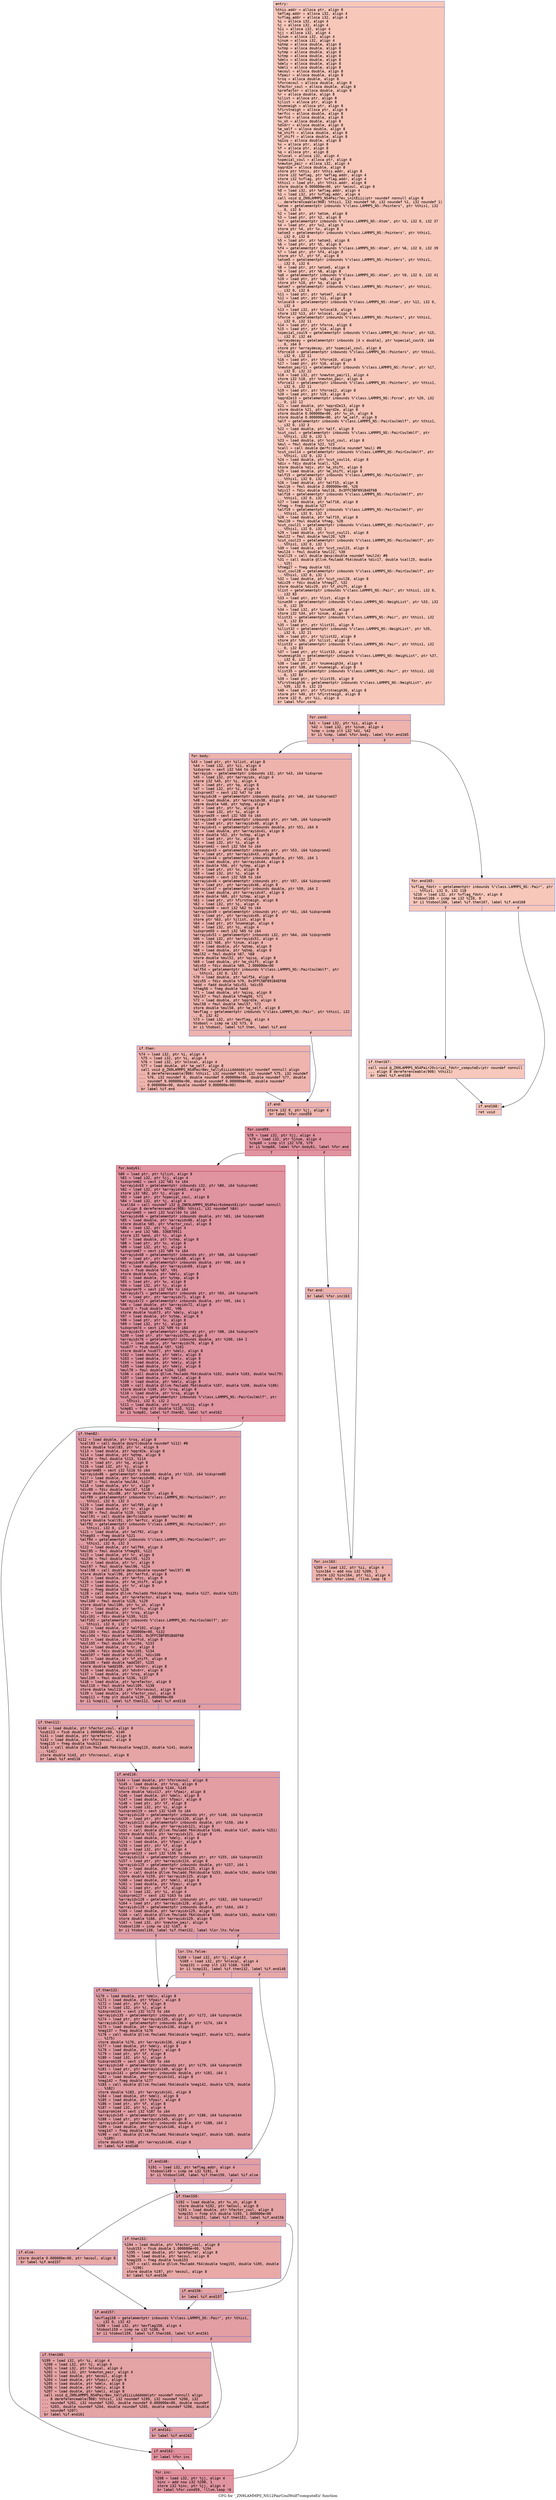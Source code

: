 digraph "CFG for '_ZN9LAMMPS_NS12PairCoulWolf7computeEii' function" {
	label="CFG for '_ZN9LAMMPS_NS12PairCoulWolf7computeEii' function";

	Node0x55aa339c49e0 [shape=record,color="#3d50c3ff", style=filled, fillcolor="#ec7f6370" fontname="Courier",label="{entry:\l|  %this.addr = alloca ptr, align 8\l  %eflag.addr = alloca i32, align 4\l  %vflag.addr = alloca i32, align 4\l  %i = alloca i32, align 4\l  %j = alloca i32, align 4\l  %ii = alloca i32, align 4\l  %jj = alloca i32, align 4\l  %inum = alloca i32, align 4\l  %jnum = alloca i32, align 4\l  %qtmp = alloca double, align 8\l  %xtmp = alloca double, align 8\l  %ytmp = alloca double, align 8\l  %ztmp = alloca double, align 8\l  %delx = alloca double, align 8\l  %dely = alloca double, align 8\l  %delz = alloca double, align 8\l  %ecoul = alloca double, align 8\l  %fpair = alloca double, align 8\l  %rsq = alloca double, align 8\l  %forcecoul = alloca double, align 8\l  %factor_coul = alloca double, align 8\l  %prefactor = alloca double, align 8\l  %r = alloca double, align 8\l  %ilist = alloca ptr, align 8\l  %jlist = alloca ptr, align 8\l  %numneigh = alloca ptr, align 8\l  %firstneigh = alloca ptr, align 8\l  %erfcc = alloca double, align 8\l  %erfcd = alloca double, align 8\l  %v_sh = alloca double, align 8\l  %dvdrr = alloca double, align 8\l  %e_self = alloca double, align 8\l  %e_shift = alloca double, align 8\l  %f_shift = alloca double, align 8\l  %qisq = alloca double, align 8\l  %x = alloca ptr, align 8\l  %f = alloca ptr, align 8\l  %q = alloca ptr, align 8\l  %nlocal = alloca i32, align 4\l  %special_coul = alloca ptr, align 8\l  %newton_pair = alloca i32, align 4\l  %qqrd2e = alloca double, align 8\l  store ptr %this, ptr %this.addr, align 8\l  store i32 %eflag, ptr %eflag.addr, align 4\l  store i32 %vflag, ptr %vflag.addr, align 4\l  %this1 = load ptr, ptr %this.addr, align 8\l  store double 0.000000e+00, ptr %ecoul, align 8\l  %0 = load i32, ptr %eflag.addr, align 4\l  %1 = load i32, ptr %vflag.addr, align 4\l  call void @_ZN9LAMMPS_NS4Pair7ev_initEiii(ptr noundef nonnull align 8\l... dereferenceable(908) %this1, i32 noundef %0, i32 noundef %1, i32 noundef 1)\l  %atom = getelementptr inbounds %\"class.LAMMPS_NS::Pointers\", ptr %this1, i32\l... 0, i32 6\l  %2 = load ptr, ptr %atom, align 8\l  %3 = load ptr, ptr %2, align 8\l  %x2 = getelementptr inbounds %\"class.LAMMPS_NS::Atom\", ptr %3, i32 0, i32 37\l  %4 = load ptr, ptr %x2, align 8\l  store ptr %4, ptr %x, align 8\l  %atom3 = getelementptr inbounds %\"class.LAMMPS_NS::Pointers\", ptr %this1,\l... i32 0, i32 6\l  %5 = load ptr, ptr %atom3, align 8\l  %6 = load ptr, ptr %5, align 8\l  %f4 = getelementptr inbounds %\"class.LAMMPS_NS::Atom\", ptr %6, i32 0, i32 39\l  %7 = load ptr, ptr %f4, align 8\l  store ptr %7, ptr %f, align 8\l  %atom5 = getelementptr inbounds %\"class.LAMMPS_NS::Pointers\", ptr %this1,\l... i32 0, i32 6\l  %8 = load ptr, ptr %atom5, align 8\l  %9 = load ptr, ptr %8, align 8\l  %q6 = getelementptr inbounds %\"class.LAMMPS_NS::Atom\", ptr %9, i32 0, i32 41\l  %10 = load ptr, ptr %q6, align 8\l  store ptr %10, ptr %q, align 8\l  %atom7 = getelementptr inbounds %\"class.LAMMPS_NS::Pointers\", ptr %this1,\l... i32 0, i32 6\l  %11 = load ptr, ptr %atom7, align 8\l  %12 = load ptr, ptr %11, align 8\l  %nlocal8 = getelementptr inbounds %\"class.LAMMPS_NS::Atom\", ptr %12, i32 0,\l... i32 4\l  %13 = load i32, ptr %nlocal8, align 8\l  store i32 %13, ptr %nlocal, align 4\l  %force = getelementptr inbounds %\"class.LAMMPS_NS::Pointers\", ptr %this1,\l... i32 0, i32 11\l  %14 = load ptr, ptr %force, align 8\l  %15 = load ptr, ptr %14, align 8\l  %special_coul9 = getelementptr inbounds %\"class.LAMMPS_NS::Force\", ptr %15,\l... i32 0, i32 44\l  %arraydecay = getelementptr inbounds [4 x double], ptr %special_coul9, i64\l... 0, i64 0\l  store ptr %arraydecay, ptr %special_coul, align 8\l  %force10 = getelementptr inbounds %\"class.LAMMPS_NS::Pointers\", ptr %this1,\l... i32 0, i32 11\l  %16 = load ptr, ptr %force10, align 8\l  %17 = load ptr, ptr %16, align 8\l  %newton_pair11 = getelementptr inbounds %\"class.LAMMPS_NS::Force\", ptr %17,\l... i32 0, i32 22\l  %18 = load i32, ptr %newton_pair11, align 4\l  store i32 %18, ptr %newton_pair, align 4\l  %force12 = getelementptr inbounds %\"class.LAMMPS_NS::Pointers\", ptr %this1,\l... i32 0, i32 11\l  %19 = load ptr, ptr %force12, align 8\l  %20 = load ptr, ptr %19, align 8\l  %qqrd2e13 = getelementptr inbounds %\"class.LAMMPS_NS::Force\", ptr %20, i32\l... 0, i32 12\l  %21 = load double, ptr %qqrd2e13, align 8\l  store double %21, ptr %qqrd2e, align 8\l  store double 0.000000e+00, ptr %v_sh, align 8\l  store double 0.000000e+00, ptr %e_self, align 8\l  %alf = getelementptr inbounds %\"class.LAMMPS_NS::PairCoulWolf\", ptr %this1,\l... i32 0, i32 3\l  %22 = load double, ptr %alf, align 8\l  %cut_coul = getelementptr inbounds %\"class.LAMMPS_NS::PairCoulWolf\", ptr\l... %this1, i32 0, i32 1\l  %23 = load double, ptr %cut_coul, align 8\l  %mul = fmul double %22, %23\l  %call = call double @erfc(double noundef %mul) #8\l  %cut_coul14 = getelementptr inbounds %\"class.LAMMPS_NS::PairCoulWolf\", ptr\l... %this1, i32 0, i32 1\l  %24 = load double, ptr %cut_coul14, align 8\l  %div = fdiv double %call, %24\l  store double %div, ptr %e_shift, align 8\l  %25 = load double, ptr %e_shift, align 8\l  %alf15 = getelementptr inbounds %\"class.LAMMPS_NS::PairCoulWolf\", ptr\l... %this1, i32 0, i32 3\l  %26 = load double, ptr %alf15, align 8\l  %mul16 = fmul double 2.000000e+00, %26\l  %div17 = fdiv double %mul16, 0x3FFC5BF891B4EF6B\l  %alf18 = getelementptr inbounds %\"class.LAMMPS_NS::PairCoulWolf\", ptr\l... %this1, i32 0, i32 3\l  %27 = load double, ptr %alf18, align 8\l  %fneg = fneg double %27\l  %alf19 = getelementptr inbounds %\"class.LAMMPS_NS::PairCoulWolf\", ptr\l... %this1, i32 0, i32 3\l  %28 = load double, ptr %alf19, align 8\l  %mul20 = fmul double %fneg, %28\l  %cut_coul21 = getelementptr inbounds %\"class.LAMMPS_NS::PairCoulWolf\", ptr\l... %this1, i32 0, i32 1\l  %29 = load double, ptr %cut_coul21, align 8\l  %mul22 = fmul double %mul20, %29\l  %cut_coul23 = getelementptr inbounds %\"class.LAMMPS_NS::PairCoulWolf\", ptr\l... %this1, i32 0, i32 1\l  %30 = load double, ptr %cut_coul23, align 8\l  %mul24 = fmul double %mul22, %30\l  %call25 = call double @exp(double noundef %mul24) #8\l  %31 = call double @llvm.fmuladd.f64(double %div17, double %call25, double\l... %25)\l  %fneg27 = fneg double %31\l  %cut_coul28 = getelementptr inbounds %\"class.LAMMPS_NS::PairCoulWolf\", ptr\l... %this1, i32 0, i32 1\l  %32 = load double, ptr %cut_coul28, align 8\l  %div29 = fdiv double %fneg27, %32\l  store double %div29, ptr %f_shift, align 8\l  %list = getelementptr inbounds %\"class.LAMMPS_NS::Pair\", ptr %this1, i32 0,\l... i32 83\l  %33 = load ptr, ptr %list, align 8\l  %inum30 = getelementptr inbounds %\"class.LAMMPS_NS::NeighList\", ptr %33, i32\l... 0, i32 19\l  %34 = load i32, ptr %inum30, align 4\l  store i32 %34, ptr %inum, align 4\l  %list31 = getelementptr inbounds %\"class.LAMMPS_NS::Pair\", ptr %this1, i32\l... 0, i32 83\l  %35 = load ptr, ptr %list31, align 8\l  %ilist32 = getelementptr inbounds %\"class.LAMMPS_NS::NeighList\", ptr %35,\l... i32 0, i32 21\l  %36 = load ptr, ptr %ilist32, align 8\l  store ptr %36, ptr %ilist, align 8\l  %list33 = getelementptr inbounds %\"class.LAMMPS_NS::Pair\", ptr %this1, i32\l... 0, i32 83\l  %37 = load ptr, ptr %list33, align 8\l  %numneigh34 = getelementptr inbounds %\"class.LAMMPS_NS::NeighList\", ptr %37,\l... i32 0, i32 22\l  %38 = load ptr, ptr %numneigh34, align 8\l  store ptr %38, ptr %numneigh, align 8\l  %list35 = getelementptr inbounds %\"class.LAMMPS_NS::Pair\", ptr %this1, i32\l... 0, i32 83\l  %39 = load ptr, ptr %list35, align 8\l  %firstneigh36 = getelementptr inbounds %\"class.LAMMPS_NS::NeighList\", ptr\l... %39, i32 0, i32 23\l  %40 = load ptr, ptr %firstneigh36, align 8\l  store ptr %40, ptr %firstneigh, align 8\l  store i32 0, ptr %ii, align 4\l  br label %for.cond\l}"];
	Node0x55aa339c49e0 -> Node0x55aa339cce70[tooltip="entry -> for.cond\nProbability 100.00%" ];
	Node0x55aa339cce70 [shape=record,color="#3d50c3ff", style=filled, fillcolor="#d6524470" fontname="Courier",label="{for.cond:\l|  %41 = load i32, ptr %ii, align 4\l  %42 = load i32, ptr %inum, align 4\l  %cmp = icmp slt i32 %41, %42\l  br i1 %cmp, label %for.body, label %for.end165\l|{<s0>T|<s1>F}}"];
	Node0x55aa339cce70:s0 -> Node0x55aa339cd110[tooltip="for.cond -> for.body\nProbability 96.88%" ];
	Node0x55aa339cce70:s1 -> Node0x55aa339cd190[tooltip="for.cond -> for.end165\nProbability 3.12%" ];
	Node0x55aa339cd110 [shape=record,color="#3d50c3ff", style=filled, fillcolor="#d6524470" fontname="Courier",label="{for.body:\l|  %43 = load ptr, ptr %ilist, align 8\l  %44 = load i32, ptr %ii, align 4\l  %idxprom = sext i32 %44 to i64\l  %arrayidx = getelementptr inbounds i32, ptr %43, i64 %idxprom\l  %45 = load i32, ptr %arrayidx, align 4\l  store i32 %45, ptr %i, align 4\l  %46 = load ptr, ptr %q, align 8\l  %47 = load i32, ptr %i, align 4\l  %idxprom37 = sext i32 %47 to i64\l  %arrayidx38 = getelementptr inbounds double, ptr %46, i64 %idxprom37\l  %48 = load double, ptr %arrayidx38, align 8\l  store double %48, ptr %qtmp, align 8\l  %49 = load ptr, ptr %x, align 8\l  %50 = load i32, ptr %i, align 4\l  %idxprom39 = sext i32 %50 to i64\l  %arrayidx40 = getelementptr inbounds ptr, ptr %49, i64 %idxprom39\l  %51 = load ptr, ptr %arrayidx40, align 8\l  %arrayidx41 = getelementptr inbounds double, ptr %51, i64 0\l  %52 = load double, ptr %arrayidx41, align 8\l  store double %52, ptr %xtmp, align 8\l  %53 = load ptr, ptr %x, align 8\l  %54 = load i32, ptr %i, align 4\l  %idxprom42 = sext i32 %54 to i64\l  %arrayidx43 = getelementptr inbounds ptr, ptr %53, i64 %idxprom42\l  %55 = load ptr, ptr %arrayidx43, align 8\l  %arrayidx44 = getelementptr inbounds double, ptr %55, i64 1\l  %56 = load double, ptr %arrayidx44, align 8\l  store double %56, ptr %ytmp, align 8\l  %57 = load ptr, ptr %x, align 8\l  %58 = load i32, ptr %i, align 4\l  %idxprom45 = sext i32 %58 to i64\l  %arrayidx46 = getelementptr inbounds ptr, ptr %57, i64 %idxprom45\l  %59 = load ptr, ptr %arrayidx46, align 8\l  %arrayidx47 = getelementptr inbounds double, ptr %59, i64 2\l  %60 = load double, ptr %arrayidx47, align 8\l  store double %60, ptr %ztmp, align 8\l  %61 = load ptr, ptr %firstneigh, align 8\l  %62 = load i32, ptr %i, align 4\l  %idxprom48 = sext i32 %62 to i64\l  %arrayidx49 = getelementptr inbounds ptr, ptr %61, i64 %idxprom48\l  %63 = load ptr, ptr %arrayidx49, align 8\l  store ptr %63, ptr %jlist, align 8\l  %64 = load ptr, ptr %numneigh, align 8\l  %65 = load i32, ptr %i, align 4\l  %idxprom50 = sext i32 %65 to i64\l  %arrayidx51 = getelementptr inbounds i32, ptr %64, i64 %idxprom50\l  %66 = load i32, ptr %arrayidx51, align 4\l  store i32 %66, ptr %jnum, align 4\l  %67 = load double, ptr %qtmp, align 8\l  %68 = load double, ptr %qtmp, align 8\l  %mul52 = fmul double %67, %68\l  store double %mul52, ptr %qisq, align 8\l  %69 = load double, ptr %e_shift, align 8\l  %div53 = fdiv double %69, 2.000000e+00\l  %alf54 = getelementptr inbounds %\"class.LAMMPS_NS::PairCoulWolf\", ptr\l... %this1, i32 0, i32 3\l  %70 = load double, ptr %alf54, align 8\l  %div55 = fdiv double %70, 0x3FFC5BF891B4EF6B\l  %add = fadd double %div53, %div55\l  %fneg56 = fneg double %add\l  %71 = load double, ptr %qisq, align 8\l  %mul57 = fmul double %fneg56, %71\l  %72 = load double, ptr %qqrd2e, align 8\l  %mul58 = fmul double %mul57, %72\l  store double %mul58, ptr %e_self, align 8\l  %evflag = getelementptr inbounds %\"class.LAMMPS_NS::Pair\", ptr %this1, i32\l... 0, i32 42\l  %73 = load i32, ptr %evflag, align 4\l  %tobool = icmp ne i32 %73, 0\l  br i1 %tobool, label %if.then, label %if.end\l|{<s0>T|<s1>F}}"];
	Node0x55aa339cd110:s0 -> Node0x55aa339d19e0[tooltip="for.body -> if.then\nProbability 62.50%" ];
	Node0x55aa339cd110:s1 -> Node0x55aa339d1a50[tooltip="for.body -> if.end\nProbability 37.50%" ];
	Node0x55aa339d19e0 [shape=record,color="#3d50c3ff", style=filled, fillcolor="#d8564670" fontname="Courier",label="{if.then:\l|  %74 = load i32, ptr %i, align 4\l  %75 = load i32, ptr %i, align 4\l  %76 = load i32, ptr %nlocal, align 4\l  %77 = load double, ptr %e_self, align 8\l  call void @_ZN9LAMMPS_NS4Pair8ev_tallyEiiiidddddd(ptr noundef nonnull align\l... 8 dereferenceable(908) %this1, i32 noundef %74, i32 noundef %75, i32 noundef\l... %76, i32 noundef 0, double noundef 0.000000e+00, double noundef %77, double\l... noundef 0.000000e+00, double noundef 0.000000e+00, double noundef\l... 0.000000e+00, double noundef 0.000000e+00)\l  br label %if.end\l}"];
	Node0x55aa339d19e0 -> Node0x55aa339d1a50[tooltip="if.then -> if.end\nProbability 100.00%" ];
	Node0x55aa339d1a50 [shape=record,color="#3d50c3ff", style=filled, fillcolor="#d6524470" fontname="Courier",label="{if.end:\l|  store i32 0, ptr %jj, align 4\l  br label %for.cond59\l}"];
	Node0x55aa339d1a50 -> Node0x55aa339d23e0[tooltip="if.end -> for.cond59\nProbability 100.00%" ];
	Node0x55aa339d23e0 [shape=record,color="#b70d28ff", style=filled, fillcolor="#b70d2870" fontname="Courier",label="{for.cond59:\l|  %78 = load i32, ptr %jj, align 4\l  %79 = load i32, ptr %jnum, align 4\l  %cmp60 = icmp slt i32 %78, %79\l  br i1 %cmp60, label %for.body61, label %for.end\l|{<s0>T|<s1>F}}"];
	Node0x55aa339d23e0:s0 -> Node0x55aa339d25a0[tooltip="for.cond59 -> for.body61\nProbability 96.88%" ];
	Node0x55aa339d23e0:s1 -> Node0x55aa339d2620[tooltip="for.cond59 -> for.end\nProbability 3.12%" ];
	Node0x55aa339d25a0 [shape=record,color="#b70d28ff", style=filled, fillcolor="#b70d2870" fontname="Courier",label="{for.body61:\l|  %80 = load ptr, ptr %jlist, align 8\l  %81 = load i32, ptr %jj, align 4\l  %idxprom62 = sext i32 %81 to i64\l  %arrayidx63 = getelementptr inbounds i32, ptr %80, i64 %idxprom62\l  %82 = load i32, ptr %arrayidx63, align 4\l  store i32 %82, ptr %j, align 4\l  %83 = load ptr, ptr %special_coul, align 8\l  %84 = load i32, ptr %j, align 4\l  %call64 = call noundef i32 @_ZNK9LAMMPS_NS4Pair6sbmaskEi(ptr noundef nonnull\l... align 8 dereferenceable(908) %this1, i32 noundef %84)\l  %idxprom65 = sext i32 %call64 to i64\l  %arrayidx66 = getelementptr inbounds double, ptr %83, i64 %idxprom65\l  %85 = load double, ptr %arrayidx66, align 8\l  store double %85, ptr %factor_coul, align 8\l  %86 = load i32, ptr %j, align 4\l  %and = and i32 %86, 536870911\l  store i32 %and, ptr %j, align 4\l  %87 = load double, ptr %xtmp, align 8\l  %88 = load ptr, ptr %x, align 8\l  %89 = load i32, ptr %j, align 4\l  %idxprom67 = sext i32 %89 to i64\l  %arrayidx68 = getelementptr inbounds ptr, ptr %88, i64 %idxprom67\l  %90 = load ptr, ptr %arrayidx68, align 8\l  %arrayidx69 = getelementptr inbounds double, ptr %90, i64 0\l  %91 = load double, ptr %arrayidx69, align 8\l  %sub = fsub double %87, %91\l  store double %sub, ptr %delx, align 8\l  %92 = load double, ptr %ytmp, align 8\l  %93 = load ptr, ptr %x, align 8\l  %94 = load i32, ptr %j, align 4\l  %idxprom70 = sext i32 %94 to i64\l  %arrayidx71 = getelementptr inbounds ptr, ptr %93, i64 %idxprom70\l  %95 = load ptr, ptr %arrayidx71, align 8\l  %arrayidx72 = getelementptr inbounds double, ptr %95, i64 1\l  %96 = load double, ptr %arrayidx72, align 8\l  %sub73 = fsub double %92, %96\l  store double %sub73, ptr %dely, align 8\l  %97 = load double, ptr %ztmp, align 8\l  %98 = load ptr, ptr %x, align 8\l  %99 = load i32, ptr %j, align 4\l  %idxprom74 = sext i32 %99 to i64\l  %arrayidx75 = getelementptr inbounds ptr, ptr %98, i64 %idxprom74\l  %100 = load ptr, ptr %arrayidx75, align 8\l  %arrayidx76 = getelementptr inbounds double, ptr %100, i64 2\l  %101 = load double, ptr %arrayidx76, align 8\l  %sub77 = fsub double %97, %101\l  store double %sub77, ptr %delz, align 8\l  %102 = load double, ptr %delx, align 8\l  %103 = load double, ptr %delx, align 8\l  %104 = load double, ptr %dely, align 8\l  %105 = load double, ptr %dely, align 8\l  %mul79 = fmul double %104, %105\l  %106 = call double @llvm.fmuladd.f64(double %102, double %103, double %mul79)\l  %107 = load double, ptr %delz, align 8\l  %108 = load double, ptr %delz, align 8\l  %109 = call double @llvm.fmuladd.f64(double %107, double %108, double %106)\l  store double %109, ptr %rsq, align 8\l  %110 = load double, ptr %rsq, align 8\l  %cut_coulsq = getelementptr inbounds %\"class.LAMMPS_NS::PairCoulWolf\", ptr\l... %this1, i32 0, i32 2\l  %111 = load double, ptr %cut_coulsq, align 8\l  %cmp81 = fcmp olt double %110, %111\l  br i1 %cmp81, label %if.then82, label %if.end162\l|{<s0>T|<s1>F}}"];
	Node0x55aa339d25a0:s0 -> Node0x55aa339d5370[tooltip="for.body61 -> if.then82\nProbability 50.00%" ];
	Node0x55aa339d25a0:s1 -> Node0x55aa339d5420[tooltip="for.body61 -> if.end162\nProbability 50.00%" ];
	Node0x55aa339d5370 [shape=record,color="#3d50c3ff", style=filled, fillcolor="#be242e70" fontname="Courier",label="{if.then82:\l|  %112 = load double, ptr %rsq, align 8\l  %call83 = call double @sqrt(double noundef %112) #8\l  store double %call83, ptr %r, align 8\l  %113 = load double, ptr %qqrd2e, align 8\l  %114 = load double, ptr %qtmp, align 8\l  %mul84 = fmul double %113, %114\l  %115 = load ptr, ptr %q, align 8\l  %116 = load i32, ptr %j, align 4\l  %idxprom85 = sext i32 %116 to i64\l  %arrayidx86 = getelementptr inbounds double, ptr %115, i64 %idxprom85\l  %117 = load double, ptr %arrayidx86, align 8\l  %mul87 = fmul double %mul84, %117\l  %118 = load double, ptr %r, align 8\l  %div88 = fdiv double %mul87, %118\l  store double %div88, ptr %prefactor, align 8\l  %alf89 = getelementptr inbounds %\"class.LAMMPS_NS::PairCoulWolf\", ptr\l... %this1, i32 0, i32 3\l  %119 = load double, ptr %alf89, align 8\l  %120 = load double, ptr %r, align 8\l  %mul90 = fmul double %119, %120\l  %call91 = call double @erfc(double noundef %mul90) #8\l  store double %call91, ptr %erfcc, align 8\l  %alf92 = getelementptr inbounds %\"class.LAMMPS_NS::PairCoulWolf\", ptr\l... %this1, i32 0, i32 3\l  %121 = load double, ptr %alf92, align 8\l  %fneg93 = fneg double %121\l  %alf94 = getelementptr inbounds %\"class.LAMMPS_NS::PairCoulWolf\", ptr\l... %this1, i32 0, i32 3\l  %122 = load double, ptr %alf94, align 8\l  %mul95 = fmul double %fneg93, %122\l  %123 = load double, ptr %r, align 8\l  %mul96 = fmul double %mul95, %123\l  %124 = load double, ptr %r, align 8\l  %mul97 = fmul double %mul96, %124\l  %call98 = call double @exp(double noundef %mul97) #8\l  store double %call98, ptr %erfcd, align 8\l  %125 = load double, ptr %erfcc, align 8\l  %126 = load double, ptr %e_shift, align 8\l  %127 = load double, ptr %r, align 8\l  %neg = fneg double %126\l  %128 = call double @llvm.fmuladd.f64(double %neg, double %127, double %125)\l  %129 = load double, ptr %prefactor, align 8\l  %mul100 = fmul double %128, %129\l  store double %mul100, ptr %v_sh, align 8\l  %130 = load double, ptr %erfcc, align 8\l  %131 = load double, ptr %rsq, align 8\l  %div101 = fdiv double %130, %131\l  %alf102 = getelementptr inbounds %\"class.LAMMPS_NS::PairCoulWolf\", ptr\l... %this1, i32 0, i32 3\l  %132 = load double, ptr %alf102, align 8\l  %mul103 = fmul double 2.000000e+00, %132\l  %div104 = fdiv double %mul103, 0x3FFC5BF891B4EF6B\l  %133 = load double, ptr %erfcd, align 8\l  %mul105 = fmul double %div104, %133\l  %134 = load double, ptr %r, align 8\l  %div106 = fdiv double %mul105, %134\l  %add107 = fadd double %div101, %div106\l  %135 = load double, ptr %f_shift, align 8\l  %add108 = fadd double %add107, %135\l  store double %add108, ptr %dvdrr, align 8\l  %136 = load double, ptr %dvdrr, align 8\l  %137 = load double, ptr %rsq, align 8\l  %mul109 = fmul double %136, %137\l  %138 = load double, ptr %prefactor, align 8\l  %mul110 = fmul double %mul109, %138\l  store double %mul110, ptr %forcecoul, align 8\l  %139 = load double, ptr %factor_coul, align 8\l  %cmp111 = fcmp olt double %139, 1.000000e+00\l  br i1 %cmp111, label %if.then112, label %if.end116\l|{<s0>T|<s1>F}}"];
	Node0x55aa339d5370:s0 -> Node0x55aa339d7ee0[tooltip="if.then82 -> if.then112\nProbability 50.00%" ];
	Node0x55aa339d5370:s1 -> Node0x55aa339d7f90[tooltip="if.then82 -> if.end116\nProbability 50.00%" ];
	Node0x55aa339d7ee0 [shape=record,color="#3d50c3ff", style=filled, fillcolor="#c5333470" fontname="Courier",label="{if.then112:\l|  %140 = load double, ptr %factor_coul, align 8\l  %sub113 = fsub double 1.000000e+00, %140\l  %141 = load double, ptr %prefactor, align 8\l  %142 = load double, ptr %forcecoul, align 8\l  %neg115 = fneg double %sub113\l  %143 = call double @llvm.fmuladd.f64(double %neg115, double %141, double\l... %142)\l  store double %143, ptr %forcecoul, align 8\l  br label %if.end116\l}"];
	Node0x55aa339d7ee0 -> Node0x55aa339d7f90[tooltip="if.then112 -> if.end116\nProbability 100.00%" ];
	Node0x55aa339d7f90 [shape=record,color="#3d50c3ff", style=filled, fillcolor="#be242e70" fontname="Courier",label="{if.end116:\l|  %144 = load double, ptr %forcecoul, align 8\l  %145 = load double, ptr %rsq, align 8\l  %div117 = fdiv double %144, %145\l  store double %div117, ptr %fpair, align 8\l  %146 = load double, ptr %delx, align 8\l  %147 = load double, ptr %fpair, align 8\l  %148 = load ptr, ptr %f, align 8\l  %149 = load i32, ptr %i, align 4\l  %idxprom119 = sext i32 %149 to i64\l  %arrayidx120 = getelementptr inbounds ptr, ptr %148, i64 %idxprom119\l  %150 = load ptr, ptr %arrayidx120, align 8\l  %arrayidx121 = getelementptr inbounds double, ptr %150, i64 0\l  %151 = load double, ptr %arrayidx121, align 8\l  %152 = call double @llvm.fmuladd.f64(double %146, double %147, double %151)\l  store double %152, ptr %arrayidx121, align 8\l  %153 = load double, ptr %dely, align 8\l  %154 = load double, ptr %fpair, align 8\l  %155 = load ptr, ptr %f, align 8\l  %156 = load i32, ptr %i, align 4\l  %idxprom123 = sext i32 %156 to i64\l  %arrayidx124 = getelementptr inbounds ptr, ptr %155, i64 %idxprom123\l  %157 = load ptr, ptr %arrayidx124, align 8\l  %arrayidx125 = getelementptr inbounds double, ptr %157, i64 1\l  %158 = load double, ptr %arrayidx125, align 8\l  %159 = call double @llvm.fmuladd.f64(double %153, double %154, double %158)\l  store double %159, ptr %arrayidx125, align 8\l  %160 = load double, ptr %delz, align 8\l  %161 = load double, ptr %fpair, align 8\l  %162 = load ptr, ptr %f, align 8\l  %163 = load i32, ptr %i, align 4\l  %idxprom127 = sext i32 %163 to i64\l  %arrayidx128 = getelementptr inbounds ptr, ptr %162, i64 %idxprom127\l  %164 = load ptr, ptr %arrayidx128, align 8\l  %arrayidx129 = getelementptr inbounds double, ptr %164, i64 2\l  %165 = load double, ptr %arrayidx129, align 8\l  %166 = call double @llvm.fmuladd.f64(double %160, double %161, double %165)\l  store double %166, ptr %arrayidx129, align 8\l  %167 = load i32, ptr %newton_pair, align 4\l  %tobool130 = icmp ne i32 %167, 0\l  br i1 %tobool130, label %if.then132, label %lor.lhs.false\l|{<s0>T|<s1>F}}"];
	Node0x55aa339d7f90:s0 -> Node0x55aa339cda30[tooltip="if.end116 -> if.then132\nProbability 62.50%" ];
	Node0x55aa339d7f90:s1 -> Node0x55aa339cda80[tooltip="if.end116 -> lor.lhs.false\nProbability 37.50%" ];
	Node0x55aa339cda80 [shape=record,color="#3d50c3ff", style=filled, fillcolor="#ca3b3770" fontname="Courier",label="{lor.lhs.false:\l|  %168 = load i32, ptr %j, align 4\l  %169 = load i32, ptr %nlocal, align 4\l  %cmp131 = icmp slt i32 %168, %169\l  br i1 %cmp131, label %if.then132, label %if.end148\l|{<s0>T|<s1>F}}"];
	Node0x55aa339cda80:s0 -> Node0x55aa339cda30[tooltip="lor.lhs.false -> if.then132\nProbability 50.00%" ];
	Node0x55aa339cda80:s1 -> Node0x55aa339cdd40[tooltip="lor.lhs.false -> if.end148\nProbability 50.00%" ];
	Node0x55aa339cda30 [shape=record,color="#3d50c3ff", style=filled, fillcolor="#be242e70" fontname="Courier",label="{if.then132:\l|  %170 = load double, ptr %delx, align 8\l  %171 = load double, ptr %fpair, align 8\l  %172 = load ptr, ptr %f, align 8\l  %173 = load i32, ptr %j, align 4\l  %idxprom134 = sext i32 %173 to i64\l  %arrayidx135 = getelementptr inbounds ptr, ptr %172, i64 %idxprom134\l  %174 = load ptr, ptr %arrayidx135, align 8\l  %arrayidx136 = getelementptr inbounds double, ptr %174, i64 0\l  %175 = load double, ptr %arrayidx136, align 8\l  %neg137 = fneg double %170\l  %176 = call double @llvm.fmuladd.f64(double %neg137, double %171, double\l... %175)\l  store double %176, ptr %arrayidx136, align 8\l  %177 = load double, ptr %dely, align 8\l  %178 = load double, ptr %fpair, align 8\l  %179 = load ptr, ptr %f, align 8\l  %180 = load i32, ptr %j, align 4\l  %idxprom139 = sext i32 %180 to i64\l  %arrayidx140 = getelementptr inbounds ptr, ptr %179, i64 %idxprom139\l  %181 = load ptr, ptr %arrayidx140, align 8\l  %arrayidx141 = getelementptr inbounds double, ptr %181, i64 1\l  %182 = load double, ptr %arrayidx141, align 8\l  %neg142 = fneg double %177\l  %183 = call double @llvm.fmuladd.f64(double %neg142, double %178, double\l... %182)\l  store double %183, ptr %arrayidx141, align 8\l  %184 = load double, ptr %delz, align 8\l  %185 = load double, ptr %fpair, align 8\l  %186 = load ptr, ptr %f, align 8\l  %187 = load i32, ptr %j, align 4\l  %idxprom144 = sext i32 %187 to i64\l  %arrayidx145 = getelementptr inbounds ptr, ptr %186, i64 %idxprom144\l  %188 = load ptr, ptr %arrayidx145, align 8\l  %arrayidx146 = getelementptr inbounds double, ptr %188, i64 2\l  %189 = load double, ptr %arrayidx146, align 8\l  %neg147 = fneg double %184\l  %190 = call double @llvm.fmuladd.f64(double %neg147, double %185, double\l... %189)\l  store double %190, ptr %arrayidx146, align 8\l  br label %if.end148\l}"];
	Node0x55aa339cda30 -> Node0x55aa339cdd40[tooltip="if.then132 -> if.end148\nProbability 100.00%" ];
	Node0x55aa339cdd40 [shape=record,color="#3d50c3ff", style=filled, fillcolor="#be242e70" fontname="Courier",label="{if.end148:\l|  %191 = load i32, ptr %eflag.addr, align 4\l  %tobool149 = icmp ne i32 %191, 0\l  br i1 %tobool149, label %if.then150, label %if.else\l|{<s0>T|<s1>F}}"];
	Node0x55aa339cdd40:s0 -> Node0x55aa339d3b70[tooltip="if.end148 -> if.then150\nProbability 62.50%" ];
	Node0x55aa339cdd40:s1 -> Node0x55aa339d3bc0[tooltip="if.end148 -> if.else\nProbability 37.50%" ];
	Node0x55aa339d3b70 [shape=record,color="#3d50c3ff", style=filled, fillcolor="#c32e3170" fontname="Courier",label="{if.then150:\l|  %192 = load double, ptr %v_sh, align 8\l  store double %192, ptr %ecoul, align 8\l  %193 = load double, ptr %factor_coul, align 8\l  %cmp151 = fcmp olt double %193, 1.000000e+00\l  br i1 %cmp151, label %if.then152, label %if.end156\l|{<s0>T|<s1>F}}"];
	Node0x55aa339d3b70:s0 -> Node0x55aa339d3ef0[tooltip="if.then150 -> if.then152\nProbability 50.00%" ];
	Node0x55aa339d3b70:s1 -> Node0x55aa339d3f70[tooltip="if.then150 -> if.end156\nProbability 50.00%" ];
	Node0x55aa339d3ef0 [shape=record,color="#3d50c3ff", style=filled, fillcolor="#ca3b3770" fontname="Courier",label="{if.then152:\l|  %194 = load double, ptr %factor_coul, align 8\l  %sub153 = fsub double 1.000000e+00, %194\l  %195 = load double, ptr %prefactor, align 8\l  %196 = load double, ptr %ecoul, align 8\l  %neg155 = fneg double %sub153\l  %197 = call double @llvm.fmuladd.f64(double %neg155, double %195, double\l... %196)\l  store double %197, ptr %ecoul, align 8\l  br label %if.end156\l}"];
	Node0x55aa339d3ef0 -> Node0x55aa339d3f70[tooltip="if.then152 -> if.end156\nProbability 100.00%" ];
	Node0x55aa339d3f70 [shape=record,color="#3d50c3ff", style=filled, fillcolor="#c32e3170" fontname="Courier",label="{if.end156:\l|  br label %if.end157\l}"];
	Node0x55aa339d3f70 -> Node0x55aa339d46a0[tooltip="if.end156 -> if.end157\nProbability 100.00%" ];
	Node0x55aa339d3bc0 [shape=record,color="#3d50c3ff", style=filled, fillcolor="#ca3b3770" fontname="Courier",label="{if.else:\l|  store double 0.000000e+00, ptr %ecoul, align 8\l  br label %if.end157\l}"];
	Node0x55aa339d3bc0 -> Node0x55aa339d46a0[tooltip="if.else -> if.end157\nProbability 100.00%" ];
	Node0x55aa339d46a0 [shape=record,color="#3d50c3ff", style=filled, fillcolor="#be242e70" fontname="Courier",label="{if.end157:\l|  %evflag158 = getelementptr inbounds %\"class.LAMMPS_NS::Pair\", ptr %this1,\l... i32 0, i32 42\l  %198 = load i32, ptr %evflag158, align 4\l  %tobool159 = icmp ne i32 %198, 0\l  br i1 %tobool159, label %if.then160, label %if.end161\l|{<s0>T|<s1>F}}"];
	Node0x55aa339d46a0:s0 -> Node0x55aa339d4a70[tooltip="if.end157 -> if.then160\nProbability 62.50%" ];
	Node0x55aa339d46a0:s1 -> Node0x55aa339de520[tooltip="if.end157 -> if.end161\nProbability 37.50%" ];
	Node0x55aa339d4a70 [shape=record,color="#3d50c3ff", style=filled, fillcolor="#c32e3170" fontname="Courier",label="{if.then160:\l|  %199 = load i32, ptr %i, align 4\l  %200 = load i32, ptr %j, align 4\l  %201 = load i32, ptr %nlocal, align 4\l  %202 = load i32, ptr %newton_pair, align 4\l  %203 = load double, ptr %ecoul, align 8\l  %204 = load double, ptr %fpair, align 8\l  %205 = load double, ptr %delx, align 8\l  %206 = load double, ptr %dely, align 8\l  %207 = load double, ptr %delz, align 8\l  call void @_ZN9LAMMPS_NS4Pair8ev_tallyEiiiidddddd(ptr noundef nonnull align\l... 8 dereferenceable(908) %this1, i32 noundef %199, i32 noundef %200, i32\l... noundef %201, i32 noundef %202, double noundef 0.000000e+00, double noundef\l... %203, double noundef %204, double noundef %205, double noundef %206, double\l... noundef %207)\l  br label %if.end161\l}"];
	Node0x55aa339d4a70 -> Node0x55aa339de520[tooltip="if.then160 -> if.end161\nProbability 100.00%" ];
	Node0x55aa339de520 [shape=record,color="#3d50c3ff", style=filled, fillcolor="#be242e70" fontname="Courier",label="{if.end161:\l|  br label %if.end162\l}"];
	Node0x55aa339de520 -> Node0x55aa339d5420[tooltip="if.end161 -> if.end162\nProbability 100.00%" ];
	Node0x55aa339d5420 [shape=record,color="#b70d28ff", style=filled, fillcolor="#b70d2870" fontname="Courier",label="{if.end162:\l|  br label %for.inc\l}"];
	Node0x55aa339d5420 -> Node0x55aa339deff0[tooltip="if.end162 -> for.inc\nProbability 100.00%" ];
	Node0x55aa339deff0 [shape=record,color="#b70d28ff", style=filled, fillcolor="#b70d2870" fontname="Courier",label="{for.inc:\l|  %208 = load i32, ptr %jj, align 4\l  %inc = add nsw i32 %208, 1\l  store i32 %inc, ptr %jj, align 4\l  br label %for.cond59, !llvm.loop !6\l}"];
	Node0x55aa339deff0 -> Node0x55aa339d23e0[tooltip="for.inc -> for.cond59\nProbability 100.00%" ];
	Node0x55aa339d2620 [shape=record,color="#3d50c3ff", style=filled, fillcolor="#d6524470" fontname="Courier",label="{for.end:\l|  br label %for.inc163\l}"];
	Node0x55aa339d2620 -> Node0x55aa339dfd10[tooltip="for.end -> for.inc163\nProbability 100.00%" ];
	Node0x55aa339dfd10 [shape=record,color="#3d50c3ff", style=filled, fillcolor="#d6524470" fontname="Courier",label="{for.inc163:\l|  %209 = load i32, ptr %ii, align 4\l  %inc164 = add nsw i32 %209, 1\l  store i32 %inc164, ptr %ii, align 4\l  br label %for.cond, !llvm.loop !8\l}"];
	Node0x55aa339dfd10 -> Node0x55aa339cce70[tooltip="for.inc163 -> for.cond\nProbability 100.00%" ];
	Node0x55aa339cd190 [shape=record,color="#3d50c3ff", style=filled, fillcolor="#ec7f6370" fontname="Courier",label="{for.end165:\l|  %vflag_fdotr = getelementptr inbounds %\"class.LAMMPS_NS::Pair\", ptr\l... %this1, i32 0, i32 118\l  %210 = load i32, ptr %vflag_fdotr, align 8\l  %tobool166 = icmp ne i32 %210, 0\l  br i1 %tobool166, label %if.then167, label %if.end168\l|{<s0>T|<s1>F}}"];
	Node0x55aa339cd190:s0 -> Node0x55aa339e0300[tooltip="for.end165 -> if.then167\nProbability 62.50%" ];
	Node0x55aa339cd190:s1 -> Node0x55aa339e0380[tooltip="for.end165 -> if.end168\nProbability 37.50%" ];
	Node0x55aa339e0300 [shape=record,color="#3d50c3ff", style=filled, fillcolor="#ed836670" fontname="Courier",label="{if.then167:\l|  call void @_ZN9LAMMPS_NS4Pair20virial_fdotr_computeEv(ptr noundef nonnull\l... align 8 dereferenceable(908) %this1)\l  br label %if.end168\l}"];
	Node0x55aa339e0300 -> Node0x55aa339e0380[tooltip="if.then167 -> if.end168\nProbability 100.00%" ];
	Node0x55aa339e0380 [shape=record,color="#3d50c3ff", style=filled, fillcolor="#ec7f6370" fontname="Courier",label="{if.end168:\l|  ret void\l}"];
}
